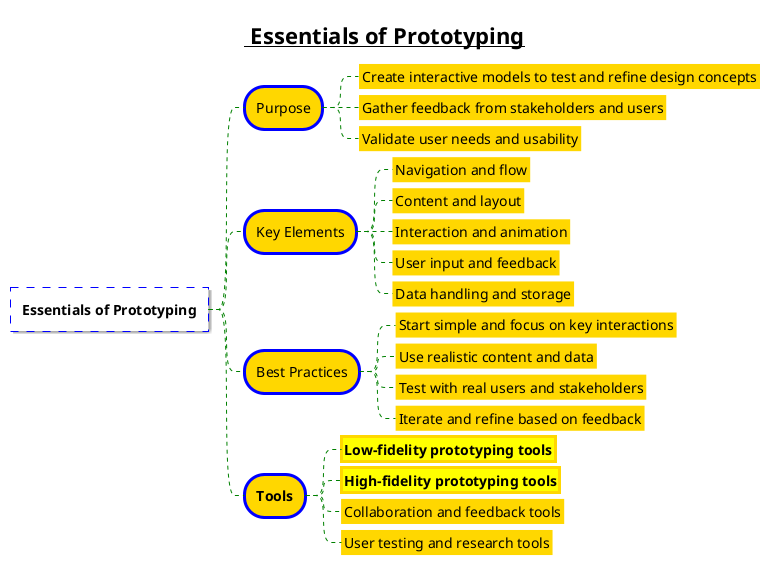 @startmindmap
<style>
node {
    Padding 12
    Margin 3
    HorizontalAlignment center
    LineColor blue
    LineThickness 3.0
    BackgroundColor gold
    RoundCorner 40
    MaximumWidth 1000
}

rootNode {
    LineStyle 8.0;3.0
    LineColor red
    BackgroundColor white
    LineThickness 1.0
    RoundCorner 0
    Shadowing 1.0
}

leafNode {
    LineColor gold
    RoundCorner 0
    Padding 3
}

arrow {
    LineStyle 4
    LineThickness 1.0
    LineColor green
}
</style>

title =__ Essentials of Prototyping__

* **Essentials of Prototyping**
** Purpose
*** Create interactive models to test and refine design concepts
*** Gather feedback from stakeholders and users
*** Validate user needs and usability
** Key Elements
*** Navigation and flow
*** Content and layout
*** Interaction and animation
*** User input and feedback
*** Data handling and storage
** Best Practices
*** Start simple and focus on key interactions
*** Use realistic content and data
*** Test with real users and stakeholders
*** Iterate and refine based on feedback
** **Tools**
***[#yellow] **Low-fidelity prototyping tools**
***[#yellow] **High-fidelity prototyping tools**
*** Collaboration and feedback tools
*** User testing and research tools
@endmindmap
